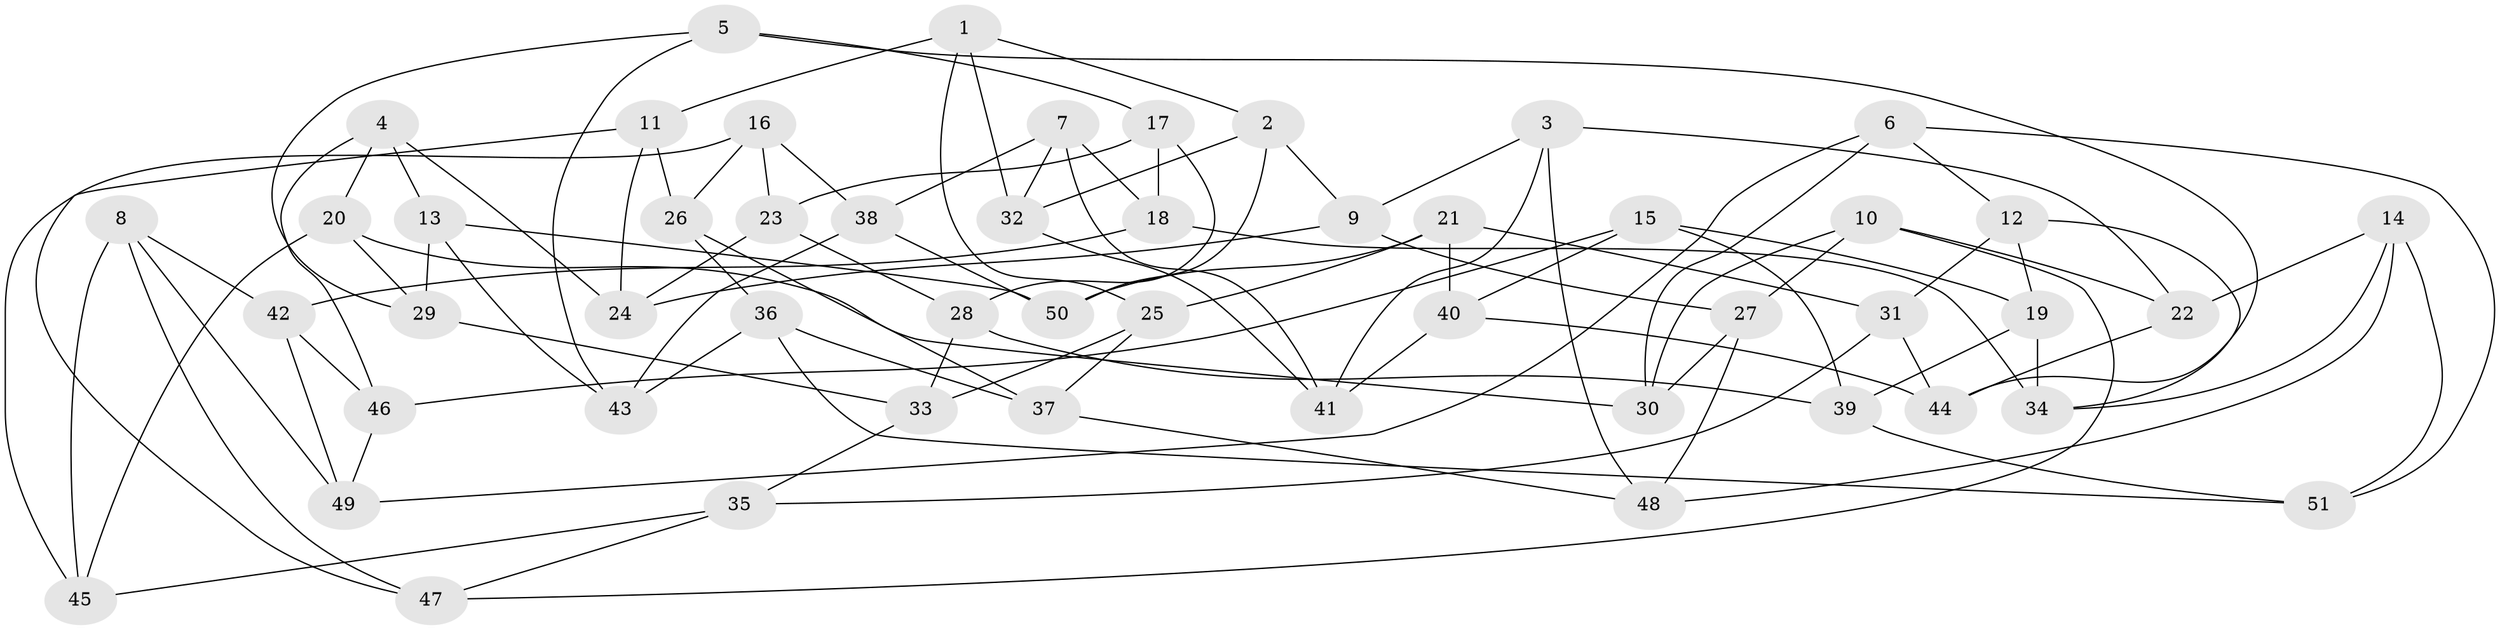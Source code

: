 // coarse degree distribution, {5: 0.32142857142857145, 6: 0.39285714285714285, 4: 0.25, 3: 0.03571428571428571}
// Generated by graph-tools (version 1.1) at 2025/42/03/06/25 10:42:22]
// undirected, 51 vertices, 102 edges
graph export_dot {
graph [start="1"]
  node [color=gray90,style=filled];
  1;
  2;
  3;
  4;
  5;
  6;
  7;
  8;
  9;
  10;
  11;
  12;
  13;
  14;
  15;
  16;
  17;
  18;
  19;
  20;
  21;
  22;
  23;
  24;
  25;
  26;
  27;
  28;
  29;
  30;
  31;
  32;
  33;
  34;
  35;
  36;
  37;
  38;
  39;
  40;
  41;
  42;
  43;
  44;
  45;
  46;
  47;
  48;
  49;
  50;
  51;
  1 -- 32;
  1 -- 25;
  1 -- 11;
  1 -- 2;
  2 -- 32;
  2 -- 9;
  2 -- 50;
  3 -- 22;
  3 -- 9;
  3 -- 41;
  3 -- 48;
  4 -- 20;
  4 -- 24;
  4 -- 46;
  4 -- 13;
  5 -- 44;
  5 -- 17;
  5 -- 29;
  5 -- 43;
  6 -- 49;
  6 -- 30;
  6 -- 51;
  6 -- 12;
  7 -- 38;
  7 -- 41;
  7 -- 32;
  7 -- 18;
  8 -- 45;
  8 -- 49;
  8 -- 47;
  8 -- 42;
  9 -- 24;
  9 -- 27;
  10 -- 30;
  10 -- 27;
  10 -- 22;
  10 -- 47;
  11 -- 26;
  11 -- 24;
  11 -- 47;
  12 -- 19;
  12 -- 31;
  12 -- 34;
  13 -- 29;
  13 -- 43;
  13 -- 50;
  14 -- 22;
  14 -- 51;
  14 -- 34;
  14 -- 48;
  15 -- 19;
  15 -- 46;
  15 -- 39;
  15 -- 40;
  16 -- 45;
  16 -- 38;
  16 -- 26;
  16 -- 23;
  17 -- 28;
  17 -- 18;
  17 -- 23;
  18 -- 42;
  18 -- 34;
  19 -- 39;
  19 -- 34;
  20 -- 29;
  20 -- 45;
  20 -- 30;
  21 -- 50;
  21 -- 31;
  21 -- 25;
  21 -- 40;
  22 -- 44;
  23 -- 24;
  23 -- 28;
  25 -- 33;
  25 -- 37;
  26 -- 37;
  26 -- 36;
  27 -- 48;
  27 -- 30;
  28 -- 39;
  28 -- 33;
  29 -- 33;
  31 -- 44;
  31 -- 35;
  32 -- 41;
  33 -- 35;
  35 -- 47;
  35 -- 45;
  36 -- 43;
  36 -- 37;
  36 -- 51;
  37 -- 48;
  38 -- 50;
  38 -- 43;
  39 -- 51;
  40 -- 44;
  40 -- 41;
  42 -- 49;
  42 -- 46;
  46 -- 49;
}
